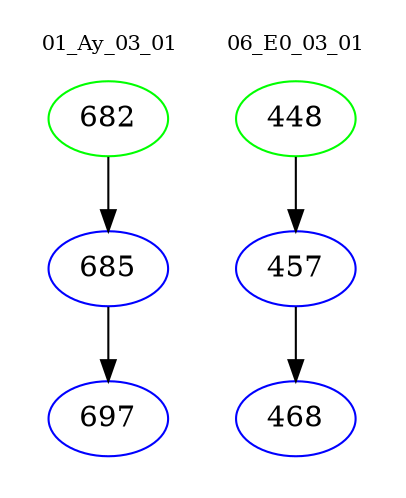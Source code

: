 digraph{
subgraph cluster_0 {
color = white
label = "01_Ay_03_01";
fontsize=10;
T0_682 [label="682", color="green"]
T0_682 -> T0_685 [color="black"]
T0_685 [label="685", color="blue"]
T0_685 -> T0_697 [color="black"]
T0_697 [label="697", color="blue"]
}
subgraph cluster_1 {
color = white
label = "06_E0_03_01";
fontsize=10;
T1_448 [label="448", color="green"]
T1_448 -> T1_457 [color="black"]
T1_457 [label="457", color="blue"]
T1_457 -> T1_468 [color="black"]
T1_468 [label="468", color="blue"]
}
}
